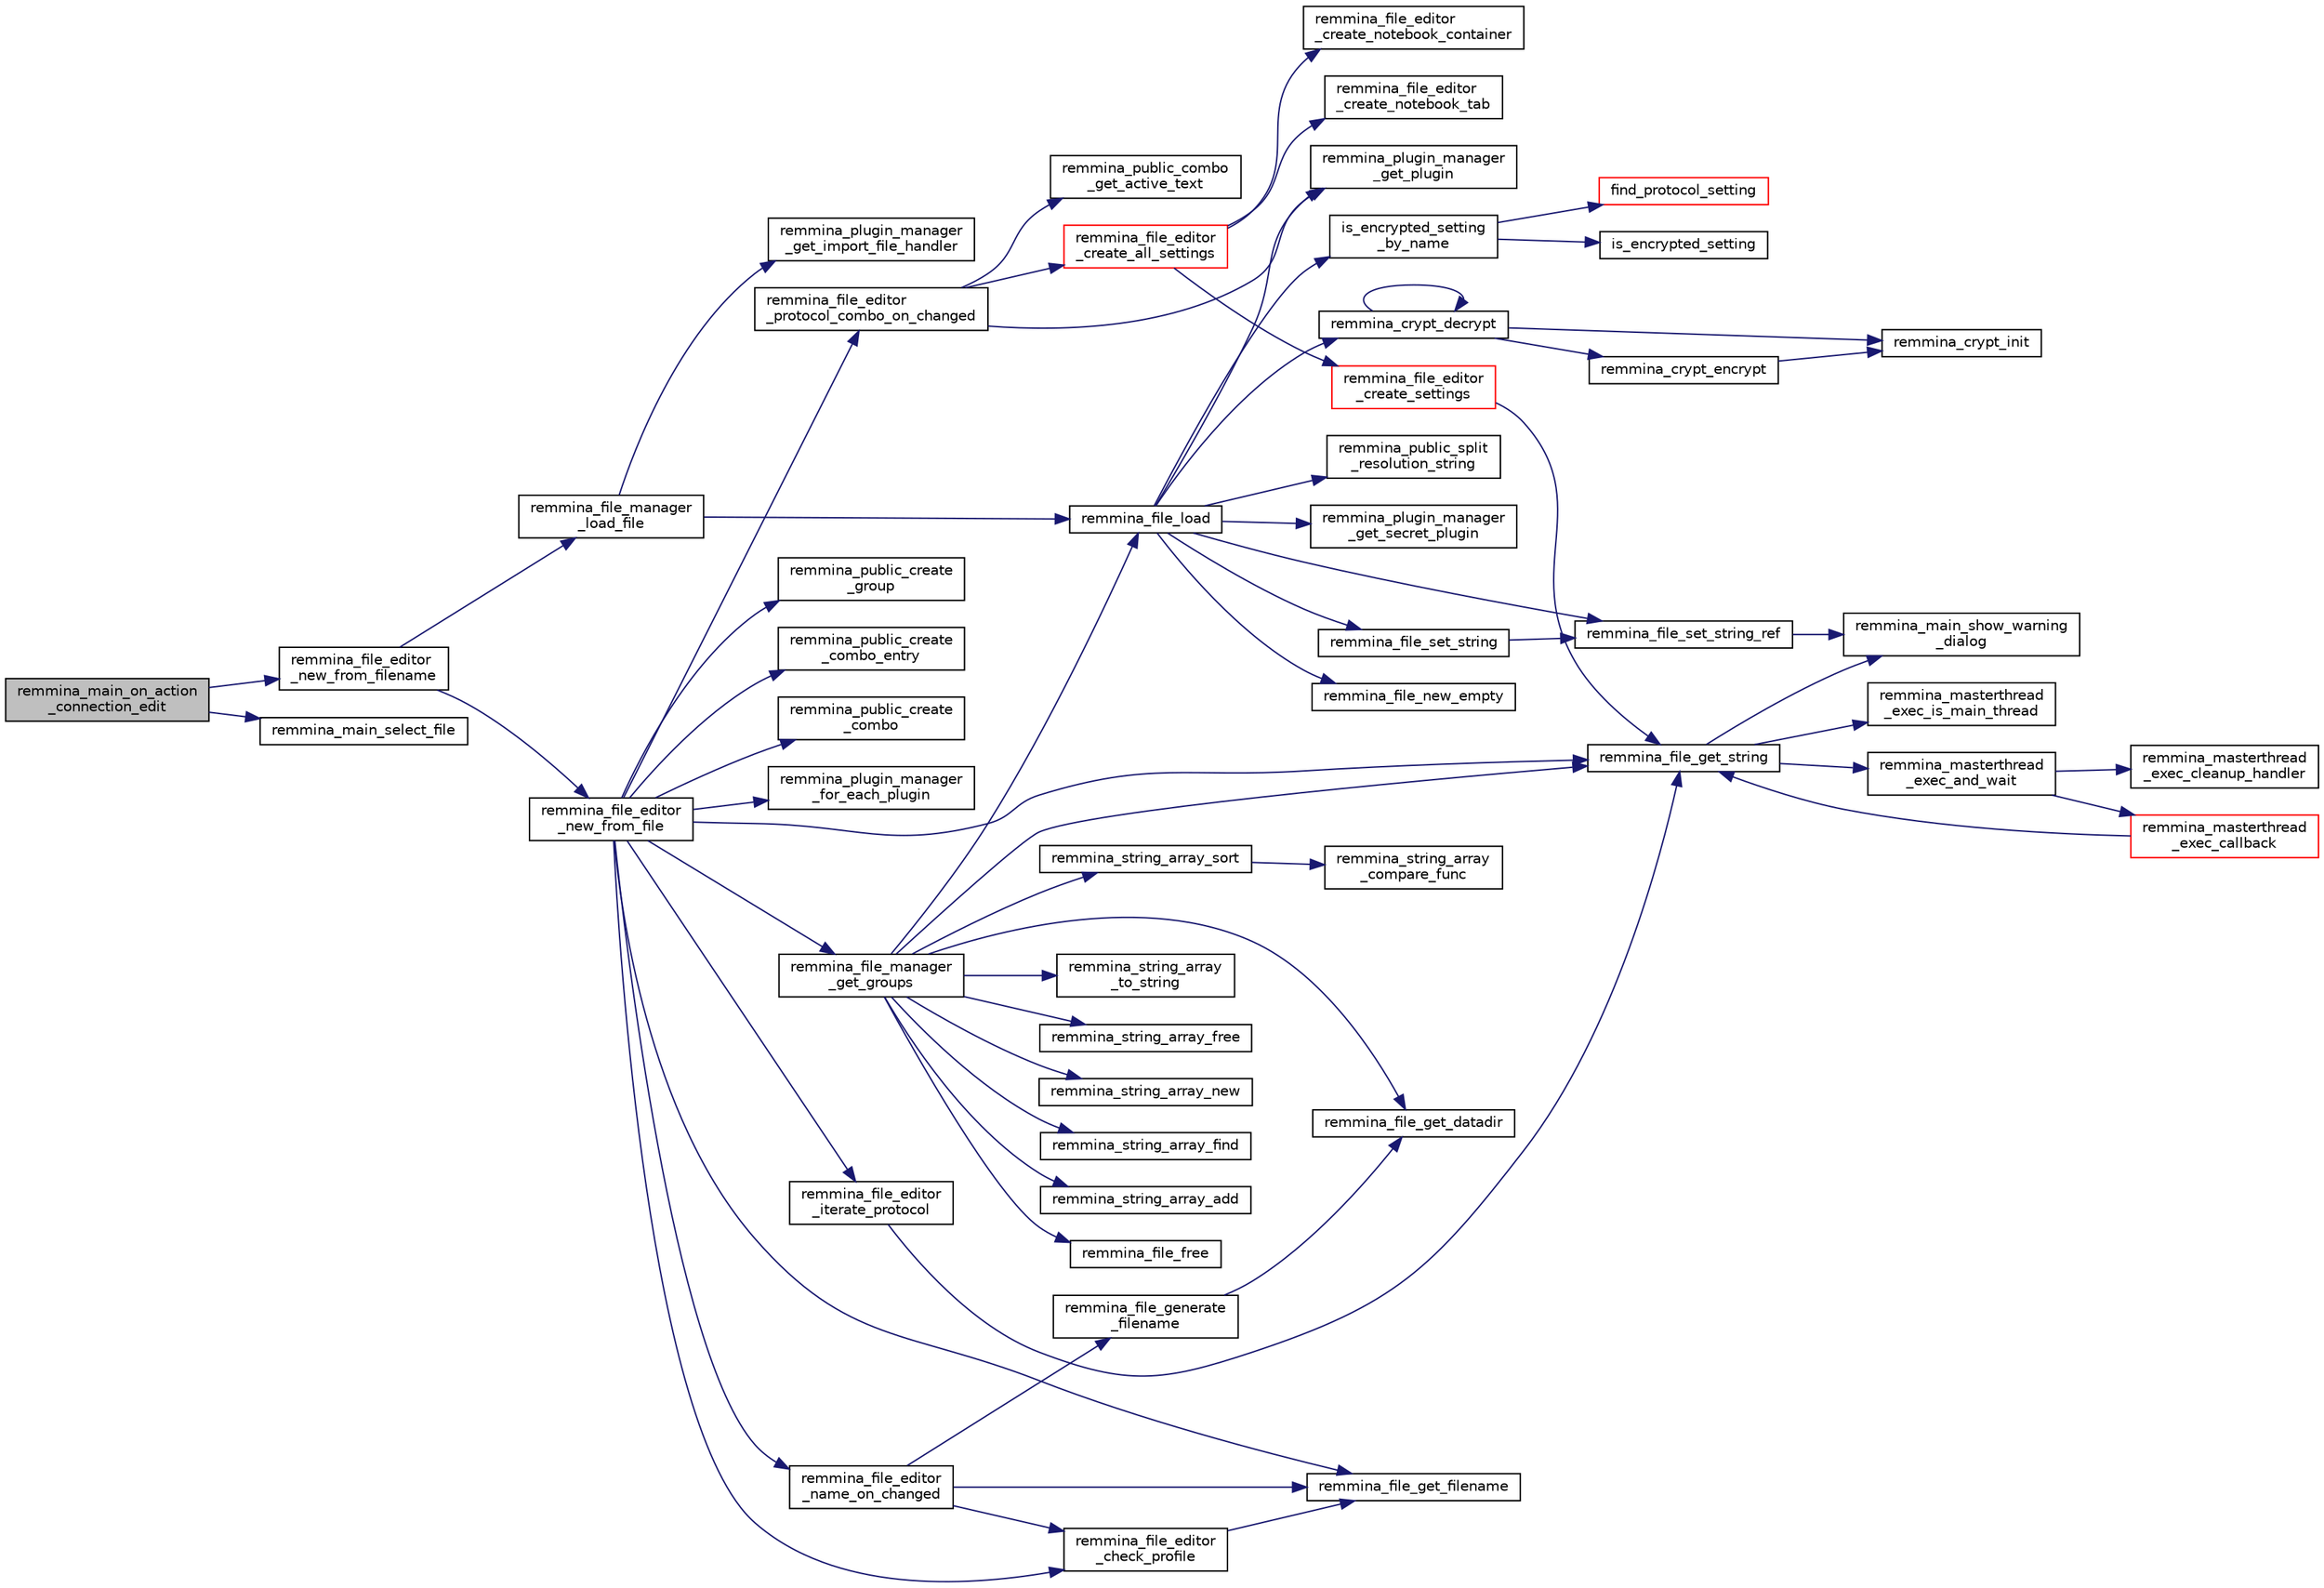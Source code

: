 digraph "remmina_main_on_action_connection_edit"
{
  edge [fontname="Helvetica",fontsize="10",labelfontname="Helvetica",labelfontsize="10"];
  node [fontname="Helvetica",fontsize="10",shape=record];
  rankdir="LR";
  Node4375 [label="remmina_main_on_action\l_connection_edit",height=0.2,width=0.4,color="black", fillcolor="grey75", style="filled", fontcolor="black"];
  Node4375 -> Node4376 [color="midnightblue",fontsize="10",style="solid",fontname="Helvetica"];
  Node4376 [label="remmina_file_editor\l_new_from_filename",height=0.2,width=0.4,color="black", fillcolor="white", style="filled",URL="$remmina__file__editor_8c.html#aa9345cfe3fb32d326b652e96ee55eaea"];
  Node4376 -> Node4377 [color="midnightblue",fontsize="10",style="solid",fontname="Helvetica"];
  Node4377 [label="remmina_file_manager\l_load_file",height=0.2,width=0.4,color="black", fillcolor="white", style="filled",URL="$remmina__file__manager_8c.html#af7b58659604660eb0cb40b0e0f8348ab"];
  Node4377 -> Node4378 [color="midnightblue",fontsize="10",style="solid",fontname="Helvetica"];
  Node4378 [label="remmina_file_load",height=0.2,width=0.4,color="black", fillcolor="white", style="filled",URL="$remmina__file_8c.html#ac1cc2d7f827f7d64c7fd3edf10e9383e"];
  Node4378 -> Node4379 [color="midnightblue",fontsize="10",style="solid",fontname="Helvetica"];
  Node4379 [label="remmina_file_new_empty",height=0.2,width=0.4,color="black", fillcolor="white", style="filled",URL="$remmina__file_8c.html#adab087b7139756f029020a87a5438cfa"];
  Node4378 -> Node4380 [color="midnightblue",fontsize="10",style="solid",fontname="Helvetica"];
  Node4380 [label="remmina_plugin_manager\l_get_plugin",height=0.2,width=0.4,color="black", fillcolor="white", style="filled",URL="$remmina__plugin__manager_8c.html#a3872c8656a8a3d5147bcc603471c1932"];
  Node4378 -> Node4381 [color="midnightblue",fontsize="10",style="solid",fontname="Helvetica"];
  Node4381 [label="remmina_plugin_manager\l_get_secret_plugin",height=0.2,width=0.4,color="black", fillcolor="white", style="filled",URL="$remmina__plugin__manager_8c.html#ad380a98f6624aa8c830015c8b428b7b4"];
  Node4378 -> Node4382 [color="midnightblue",fontsize="10",style="solid",fontname="Helvetica"];
  Node4382 [label="is_encrypted_setting\l_by_name",height=0.2,width=0.4,color="black", fillcolor="white", style="filled",URL="$remmina__file_8c.html#a72580559fa04082418a993fec4c77281"];
  Node4382 -> Node4383 [color="midnightblue",fontsize="10",style="solid",fontname="Helvetica"];
  Node4383 [label="find_protocol_setting",height=0.2,width=0.4,color="red", fillcolor="white", style="filled",URL="$remmina__file_8c.html#acc88ee6f5ba73bf9c3b05ab9368c952f"];
  Node4382 -> Node4385 [color="midnightblue",fontsize="10",style="solid",fontname="Helvetica"];
  Node4385 [label="is_encrypted_setting",height=0.2,width=0.4,color="black", fillcolor="white", style="filled",URL="$remmina__file_8c.html#a29920ae737817d3f6c673bacbbf11ca1"];
  Node4378 -> Node4386 [color="midnightblue",fontsize="10",style="solid",fontname="Helvetica"];
  Node4386 [label="remmina_file_set_string",height=0.2,width=0.4,color="black", fillcolor="white", style="filled",URL="$remmina__file_8c.html#a85ca1ca2d0bf9ef29e490c6f4527a954"];
  Node4386 -> Node4387 [color="midnightblue",fontsize="10",style="solid",fontname="Helvetica"];
  Node4387 [label="remmina_file_set_string_ref",height=0.2,width=0.4,color="black", fillcolor="white", style="filled",URL="$remmina__file_8c.html#a74951c1067a1a5e1341f5e1c1206dec6"];
  Node4387 -> Node4388 [color="midnightblue",fontsize="10",style="solid",fontname="Helvetica"];
  Node4388 [label="remmina_main_show_warning\l_dialog",height=0.2,width=0.4,color="black", fillcolor="white", style="filled",URL="$remmina__main_8c.html#ad99b9c0bf2fa8c166a8b4a09e06ffdf7"];
  Node4378 -> Node4387 [color="midnightblue",fontsize="10",style="solid",fontname="Helvetica"];
  Node4378 -> Node4389 [color="midnightblue",fontsize="10",style="solid",fontname="Helvetica"];
  Node4389 [label="remmina_crypt_decrypt",height=0.2,width=0.4,color="black", fillcolor="white", style="filled",URL="$remmina__crypt_8c.html#a3fe2fa245d401146adf02a3a8f996ab9"];
  Node4389 -> Node4390 [color="midnightblue",fontsize="10",style="solid",fontname="Helvetica"];
  Node4390 [label="remmina_crypt_init",height=0.2,width=0.4,color="black", fillcolor="white", style="filled",URL="$remmina__crypt_8c.html#ae097c169aefdd5d83a57fc1bde511171"];
  Node4389 -> Node4391 [color="midnightblue",fontsize="10",style="solid",fontname="Helvetica"];
  Node4391 [label="remmina_crypt_encrypt",height=0.2,width=0.4,color="black", fillcolor="white", style="filled",URL="$remmina__crypt_8c.html#aa02cf0fed3eb68d6a89815c3ba3bf7b1"];
  Node4391 -> Node4390 [color="midnightblue",fontsize="10",style="solid",fontname="Helvetica"];
  Node4389 -> Node4389 [color="midnightblue",fontsize="10",style="solid",fontname="Helvetica"];
  Node4378 -> Node4392 [color="midnightblue",fontsize="10",style="solid",fontname="Helvetica"];
  Node4392 [label="remmina_public_split\l_resolution_string",height=0.2,width=0.4,color="black", fillcolor="white", style="filled",URL="$remmina__public_8c.html#aaf3fdb980c24cd06965b85ebcdd79173"];
  Node4377 -> Node4393 [color="midnightblue",fontsize="10",style="solid",fontname="Helvetica"];
  Node4393 [label="remmina_plugin_manager\l_get_import_file_handler",height=0.2,width=0.4,color="black", fillcolor="white", style="filled",URL="$remmina__plugin__manager_8c.html#a859348bddc9069f06195915692b65076"];
  Node4376 -> Node4394 [color="midnightblue",fontsize="10",style="solid",fontname="Helvetica"];
  Node4394 [label="remmina_file_editor\l_new_from_file",height=0.2,width=0.4,color="black", fillcolor="white", style="filled",URL="$remmina__file__editor_8c.html#a08327d6951c345808628dbb5784aba06"];
  Node4394 -> Node4395 [color="midnightblue",fontsize="10",style="solid",fontname="Helvetica"];
  Node4395 [label="remmina_file_get_filename",height=0.2,width=0.4,color="black", fillcolor="white", style="filled",URL="$remmina__file_8c.html#ad1e4f3a0f64cd98e301044b6c38a1f1d"];
  Node4394 -> Node4396 [color="midnightblue",fontsize="10",style="solid",fontname="Helvetica"];
  Node4396 [label="remmina_public_create\l_group",height=0.2,width=0.4,color="black", fillcolor="white", style="filled",URL="$remmina__public_8c.html#a995da243f78002153d18616b46dcdf63"];
  Node4394 -> Node4397 [color="midnightblue",fontsize="10",style="solid",fontname="Helvetica"];
  Node4397 [label="remmina_file_editor\l_name_on_changed",height=0.2,width=0.4,color="black", fillcolor="white", style="filled",URL="$remmina__file__editor_8c.html#a206bacb96cc7d4236d910be89a7cd613"];
  Node4397 -> Node4395 [color="midnightblue",fontsize="10",style="solid",fontname="Helvetica"];
  Node4397 -> Node4398 [color="midnightblue",fontsize="10",style="solid",fontname="Helvetica"];
  Node4398 [label="remmina_file_generate\l_filename",height=0.2,width=0.4,color="black", fillcolor="white", style="filled",URL="$remmina__file_8c.html#ac952f8ddb715314f11cef1ccc513fb7e"];
  Node4398 -> Node4399 [color="midnightblue",fontsize="10",style="solid",fontname="Helvetica"];
  Node4399 [label="remmina_file_get_datadir",height=0.2,width=0.4,color="black", fillcolor="white", style="filled",URL="$remmina__file__manager_8c.html#aa65bc30beb59d607ba430d966e7e27f5"];
  Node4397 -> Node4400 [color="midnightblue",fontsize="10",style="solid",fontname="Helvetica"];
  Node4400 [label="remmina_file_editor\l_check_profile",height=0.2,width=0.4,color="black", fillcolor="white", style="filled",URL="$remmina__file__editor_8c.html#aefdb47b5da15009d5ff7a8d1f2b06a06"];
  Node4400 -> Node4395 [color="midnightblue",fontsize="10",style="solid",fontname="Helvetica"];
  Node4394 -> Node4401 [color="midnightblue",fontsize="10",style="solid",fontname="Helvetica"];
  Node4401 [label="remmina_file_get_string",height=0.2,width=0.4,color="black", fillcolor="white", style="filled",URL="$remmina__file_8c.html#a8eb1b213d9d08c6ad13683ce05f4355e"];
  Node4401 -> Node4402 [color="midnightblue",fontsize="10",style="solid",fontname="Helvetica"];
  Node4402 [label="remmina_masterthread\l_exec_is_main_thread",height=0.2,width=0.4,color="black", fillcolor="white", style="filled",URL="$remmina__masterthread__exec_8c.html#a3a52e863a3a3da6da6bb5d36c13b7ff4"];
  Node4401 -> Node4403 [color="midnightblue",fontsize="10",style="solid",fontname="Helvetica"];
  Node4403 [label="remmina_masterthread\l_exec_and_wait",height=0.2,width=0.4,color="black", fillcolor="white", style="filled",URL="$remmina__masterthread__exec_8c.html#a14628c2470cac50e87916a70ea05c97d"];
  Node4403 -> Node4404 [color="midnightblue",fontsize="10",style="solid",fontname="Helvetica"];
  Node4404 [label="remmina_masterthread\l_exec_cleanup_handler",height=0.2,width=0.4,color="black", fillcolor="white", style="filled",URL="$remmina__masterthread__exec_8c.html#a94985f15fd0d27c037824ee90b0ecd3c"];
  Node4403 -> Node4405 [color="midnightblue",fontsize="10",style="solid",fontname="Helvetica"];
  Node4405 [label="remmina_masterthread\l_exec_callback",height=0.2,width=0.4,color="red", fillcolor="white", style="filled",URL="$remmina__masterthread__exec_8c.html#ae5c4d736f1856249c255430e010a179f"];
  Node4405 -> Node4401 [color="midnightblue",fontsize="10",style="solid",fontname="Helvetica"];
  Node4401 -> Node4388 [color="midnightblue",fontsize="10",style="solid",fontname="Helvetica"];
  Node4394 -> Node4454 [color="midnightblue",fontsize="10",style="solid",fontname="Helvetica"];
  Node4454 [label="remmina_file_manager\l_get_groups",height=0.2,width=0.4,color="black", fillcolor="white", style="filled",URL="$remmina__file__manager_8c.html#a536edeef371d907ab3936f4d65c3003d"];
  Node4454 -> Node4399 [color="midnightblue",fontsize="10",style="solid",fontname="Helvetica"];
  Node4454 -> Node4413 [color="midnightblue",fontsize="10",style="solid",fontname="Helvetica"];
  Node4413 [label="remmina_string_array_new",height=0.2,width=0.4,color="black", fillcolor="white", style="filled",URL="$remmina__string__array_8c.html#aff90e964c6541b1af02adf7ea39e6e02"];
  Node4454 -> Node4378 [color="midnightblue",fontsize="10",style="solid",fontname="Helvetica"];
  Node4454 -> Node4401 [color="midnightblue",fontsize="10",style="solid",fontname="Helvetica"];
  Node4454 -> Node4434 [color="midnightblue",fontsize="10",style="solid",fontname="Helvetica"];
  Node4434 [label="remmina_string_array_find",height=0.2,width=0.4,color="black", fillcolor="white", style="filled",URL="$remmina__string__array_8c.html#ab93a69850cfb4117c223a3f145ced986"];
  Node4454 -> Node4415 [color="midnightblue",fontsize="10",style="solid",fontname="Helvetica"];
  Node4415 [label="remmina_string_array_add",height=0.2,width=0.4,color="black", fillcolor="white", style="filled",URL="$remmina__string__array_8c.html#a2aaacca7db4b86f836486cfb559398f0"];
  Node4454 -> Node4419 [color="midnightblue",fontsize="10",style="solid",fontname="Helvetica"];
  Node4419 [label="remmina_file_free",height=0.2,width=0.4,color="black", fillcolor="white", style="filled",URL="$remmina__file_8c.html#abd2f06bf0a5ddcf7156e5ef7d0c8d4d7"];
  Node4454 -> Node4455 [color="midnightblue",fontsize="10",style="solid",fontname="Helvetica"];
  Node4455 [label="remmina_string_array_sort",height=0.2,width=0.4,color="black", fillcolor="white", style="filled",URL="$remmina__string__array_8c.html#a3eab4bae72ff130ad10ec8fc7364ce70"];
  Node4455 -> Node4456 [color="midnightblue",fontsize="10",style="solid",fontname="Helvetica"];
  Node4456 [label="remmina_string_array\l_compare_func",height=0.2,width=0.4,color="black", fillcolor="white", style="filled",URL="$remmina__string__array_8c.html#a404140e205363c778476feb6f320f5f5"];
  Node4454 -> Node4457 [color="midnightblue",fontsize="10",style="solid",fontname="Helvetica"];
  Node4457 [label="remmina_string_array\l_to_string",height=0.2,width=0.4,color="black", fillcolor="white", style="filled",URL="$remmina__string__array_8c.html#a96f7bec7ce32de6cf5deadcd5aec51ec"];
  Node4454 -> Node4412 [color="midnightblue",fontsize="10",style="solid",fontname="Helvetica"];
  Node4412 [label="remmina_string_array_free",height=0.2,width=0.4,color="black", fillcolor="white", style="filled",URL="$remmina__string__array_8c.html#a8ab78913d299df665a408a8a5ec51bbe"];
  Node4394 -> Node4458 [color="midnightblue",fontsize="10",style="solid",fontname="Helvetica"];
  Node4458 [label="remmina_public_create\l_combo_entry",height=0.2,width=0.4,color="black", fillcolor="white", style="filled",URL="$remmina__public_8c.html#a9ec86f1e9caea5ebc867a90230d6b51a"];
  Node4394 -> Node4459 [color="midnightblue",fontsize="10",style="solid",fontname="Helvetica"];
  Node4459 [label="remmina_public_create\l_combo",height=0.2,width=0.4,color="black", fillcolor="white", style="filled",URL="$remmina__public_8c.html#ab4a593956dfe89aba3242a5c264a681f"];
  Node4394 -> Node4460 [color="midnightblue",fontsize="10",style="solid",fontname="Helvetica"];
  Node4460 [label="remmina_plugin_manager\l_for_each_plugin",height=0.2,width=0.4,color="black", fillcolor="white", style="filled",URL="$remmina__plugin__manager_8c.html#a13f13a6a4280268656f258cb5aeff031"];
  Node4394 -> Node4461 [color="midnightblue",fontsize="10",style="solid",fontname="Helvetica"];
  Node4461 [label="remmina_file_editor\l_iterate_protocol",height=0.2,width=0.4,color="black", fillcolor="white", style="filled",URL="$remmina__file__editor_8c.html#afc37e2e9dbe8f0c8bcf1a76d0c54ea1b"];
  Node4461 -> Node4401 [color="midnightblue",fontsize="10",style="solid",fontname="Helvetica"];
  Node4394 -> Node4462 [color="midnightblue",fontsize="10",style="solid",fontname="Helvetica"];
  Node4462 [label="remmina_file_editor\l_protocol_combo_on_changed",height=0.2,width=0.4,color="black", fillcolor="white", style="filled",URL="$remmina__file__editor_8c.html#a333de350f1b07add2d0fd06320c80d16"];
  Node4462 -> Node4463 [color="midnightblue",fontsize="10",style="solid",fontname="Helvetica"];
  Node4463 [label="remmina_public_combo\l_get_active_text",height=0.2,width=0.4,color="black", fillcolor="white", style="filled",URL="$remmina__public_8c.html#af1679d83834c8409f23e00c555d677fb"];
  Node4462 -> Node4380 [color="midnightblue",fontsize="10",style="solid",fontname="Helvetica"];
  Node4462 -> Node4464 [color="midnightblue",fontsize="10",style="solid",fontname="Helvetica"];
  Node4464 [label="remmina_file_editor\l_create_all_settings",height=0.2,width=0.4,color="red", fillcolor="white", style="filled",URL="$remmina__file__editor_8c.html#a6415f73260076747c4f933af7f9f4b38"];
  Node4464 -> Node4465 [color="midnightblue",fontsize="10",style="solid",fontname="Helvetica"];
  Node4465 [label="remmina_file_editor\l_create_notebook_container",height=0.2,width=0.4,color="black", fillcolor="white", style="filled",URL="$remmina__file__editor_8c.html#a3df3718727200d865f9f977435db30ea"];
  Node4464 -> Node4466 [color="midnightblue",fontsize="10",style="solid",fontname="Helvetica"];
  Node4466 [label="remmina_file_editor\l_create_notebook_tab",height=0.2,width=0.4,color="black", fillcolor="white", style="filled",URL="$remmina__file__editor_8c.html#aecbc005c39cdf4fab4779090f11a3556"];
  Node4464 -> Node4467 [color="midnightblue",fontsize="10",style="solid",fontname="Helvetica"];
  Node4467 [label="remmina_file_editor\l_create_settings",height=0.2,width=0.4,color="red", fillcolor="white", style="filled",URL="$remmina__file__editor_8c.html#a727f967cf81d4af3f953046b0c4cf08d"];
  Node4467 -> Node4401 [color="midnightblue",fontsize="10",style="solid",fontname="Helvetica"];
  Node4394 -> Node4400 [color="midnightblue",fontsize="10",style="solid",fontname="Helvetica"];
  Node4375 -> Node4435 [color="midnightblue",fontsize="10",style="solid",fontname="Helvetica"];
  Node4435 [label="remmina_main_select_file",height=0.2,width=0.4,color="black", fillcolor="white", style="filled",URL="$remmina__main_8c.html#aa20963aed43242994c88d5a97a546355"];
}
